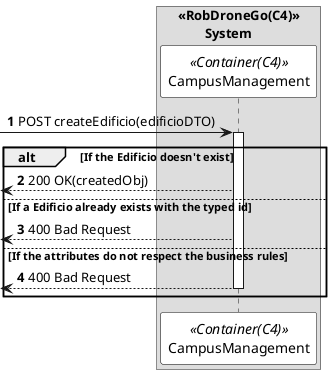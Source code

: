 @startuml createEdificioSD
autonumber

skinparam sequence {
    ParticipantBorderColor black
    ParticipantBackgroundColor white
}



box "<<RobDroneGo(C4)>>\n\tSystem"
participant CampusManagement as  CM <<Container(C4)>>
end box


 -> CM: POST createEdificio(edificioDTO)
activate CM

alt If the Edificio doesn't exist 
 <-- CM: 200 OK(createdObj)

else If a Edificio already exists with the typed id
 <-- CM: 400 Bad Request

else If the attributes do not respect the business rules


<-- CM: 400 Bad Request
deactivate CM



end


@enduml